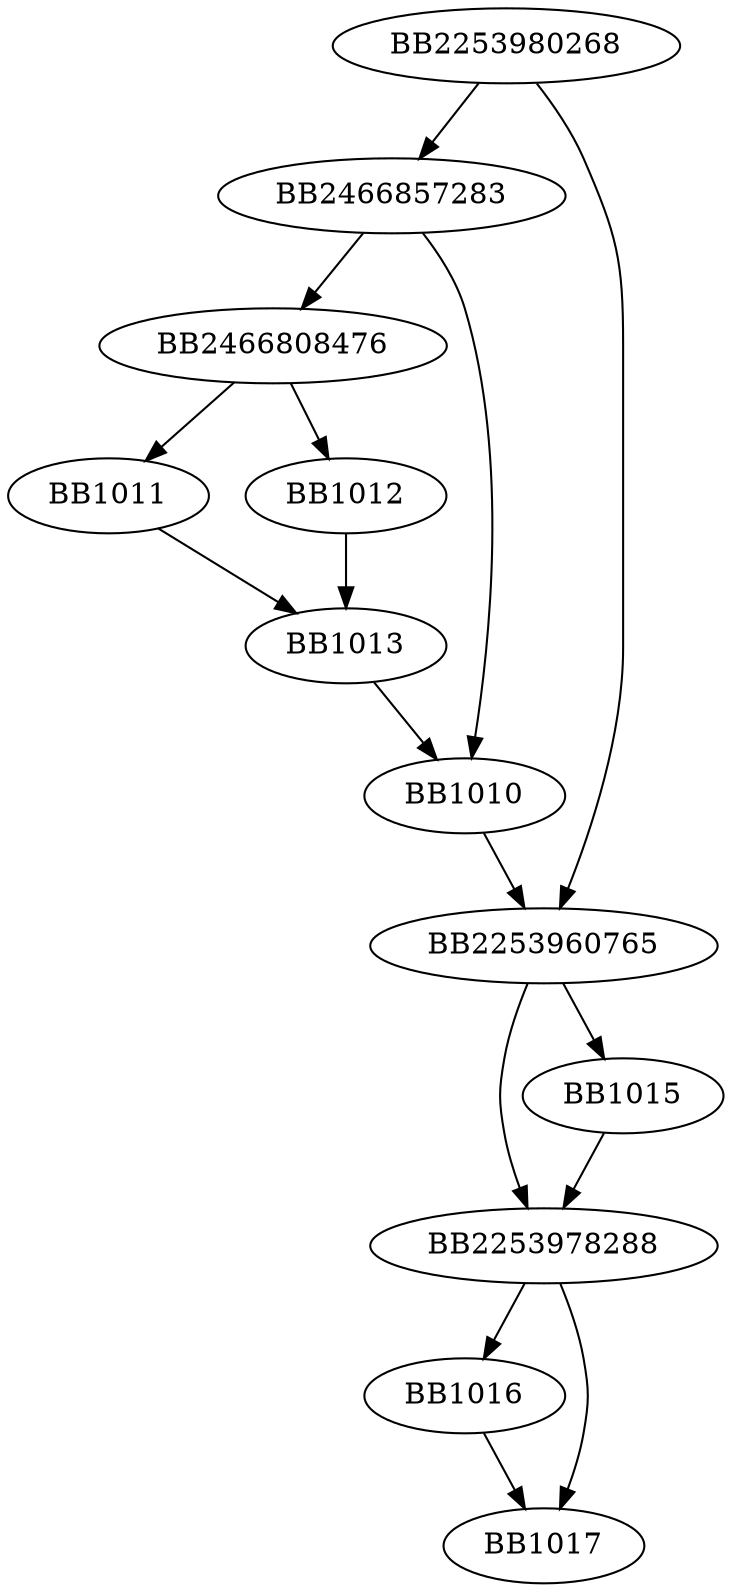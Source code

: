 digraph G{
	BB2253980268->BB2466857283;
	BB2253980268->BB2253960765;
	BB2466857283->BB2466808476;
	BB2466857283->BB1010;
	BB2466808476->BB1011;
	BB2466808476->BB1012;
	BB1012->BB1013;
	BB1011->BB1013;
	BB1013->BB1010;
	BB1010->BB2253960765;
	BB2253960765->BB2253978288;
	BB2253960765->BB1015;
	BB1015->BB2253978288;
	BB2253978288->BB1016;
	BB2253978288->BB1017;
	BB1016->BB1017;
}
